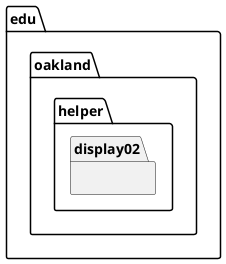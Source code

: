 @startuml Display02HelperPackage_InternalDependencies

package edu.oakland.helper.display02 {
    
}

@enduml
